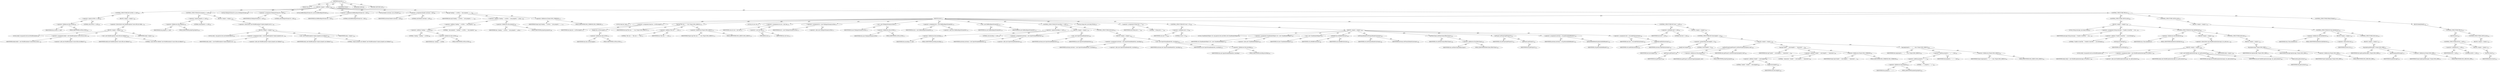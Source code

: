 digraph "execute" {  
"111669149700" [label = <(METHOD,execute)<SUB>157</SUB>> ]
"115964116995" [label = <(PARAM,this)<SUB>157</SUB>> ]
"25769803780" [label = <(BLOCK,&lt;empty&gt;,&lt;empty&gt;)<SUB>158</SUB>> ]
"47244640256" [label = <(CONTROL_STRUCTURE,IF,if (srcFile == null))<SUB>160</SUB>> ]
"30064771080" [label = <(&lt;operator&gt;.equals,srcFile == null)<SUB>160</SUB>> ]
"30064771081" [label = <(&lt;operator&gt;.fieldAccess,this.srcFile)<SUB>160</SUB>> ]
"68719476753" [label = <(IDENTIFIER,this,srcFile == null)> ]
"55834574852" [label = <(FIELD_IDENTIFIER,srcFile,srcFile)<SUB>160</SUB>> ]
"90194313216" [label = <(LITERAL,null,srcFile == null)<SUB>160</SUB>> ]
"25769803781" [label = <(BLOCK,&lt;empty&gt;,&lt;empty&gt;)<SUB>160</SUB>> ]
"30064771082" [label = <(&lt;operator&gt;.throw,throw new BuildException(&quot;source file not defin...)<SUB>161</SUB>> ]
"25769803782" [label = <(BLOCK,&lt;empty&gt;,&lt;empty&gt;)<SUB>161</SUB>> ]
"94489280512" [label = <(LOCAL,$obj0: org.apache.tools.ant.BuildException)<SUB>161</SUB>> ]
"30064771083" [label = <(&lt;operator&gt;.assignment,$obj0 = new BuildException(&quot;source file not def...)<SUB>161</SUB>> ]
"68719476754" [label = <(IDENTIFIER,$obj0,$obj0 = new BuildException(&quot;source file not def...)<SUB>161</SUB>> ]
"30064771084" [label = <(&lt;operator&gt;.alloc,new BuildException(&quot;source file not defined&quot;))<SUB>161</SUB>> ]
"30064771085" [label = <(&lt;init&gt;,new BuildException(&quot;source file not defined&quot;))<SUB>161</SUB>> ]
"68719476755" [label = <(IDENTIFIER,$obj0,new BuildException(&quot;source file not defined&quot;))<SUB>161</SUB>> ]
"90194313217" [label = <(LITERAL,&quot;source file not defined&quot;,new BuildException(&quot;source file not defined&quot;))<SUB>161</SUB>> ]
"68719476756" [label = <(IDENTIFIER,$obj0,&lt;empty&gt;)<SUB>161</SUB>> ]
"47244640257" [label = <(CONTROL_STRUCTURE,IF,if (property == null))<SUB>163</SUB>> ]
"30064771086" [label = <(&lt;operator&gt;.equals,property == null)<SUB>163</SUB>> ]
"30064771087" [label = <(&lt;operator&gt;.fieldAccess,this.property)<SUB>163</SUB>> ]
"68719476757" [label = <(IDENTIFIER,this,property == null)> ]
"55834574853" [label = <(FIELD_IDENTIFIER,property,property)<SUB>163</SUB>> ]
"90194313218" [label = <(LITERAL,null,property == null)<SUB>163</SUB>> ]
"25769803783" [label = <(BLOCK,&lt;empty&gt;,&lt;empty&gt;)<SUB>163</SUB>> ]
"30064771088" [label = <(&lt;operator&gt;.throw,throw new BuildException(&quot;output property not d...)<SUB>164</SUB>> ]
"25769803784" [label = <(BLOCK,&lt;empty&gt;,&lt;empty&gt;)<SUB>164</SUB>> ]
"94489280513" [label = <(LOCAL,$obj1: org.apache.tools.ant.BuildException)<SUB>164</SUB>> ]
"30064771089" [label = <(&lt;operator&gt;.assignment,$obj1 = new BuildException(&quot;output property not...)<SUB>164</SUB>> ]
"68719476758" [label = <(IDENTIFIER,$obj1,$obj1 = new BuildException(&quot;output property not...)<SUB>164</SUB>> ]
"30064771090" [label = <(&lt;operator&gt;.alloc,new BuildException(&quot;output property not defined&quot;))<SUB>164</SUB>> ]
"30064771091" [label = <(&lt;init&gt;,new BuildException(&quot;output property not defined&quot;))<SUB>164</SUB>> ]
"68719476759" [label = <(IDENTIFIER,$obj1,new BuildException(&quot;output property not defined&quot;))<SUB>164</SUB>> ]
"90194313219" [label = <(LITERAL,&quot;output property not defined&quot;,new BuildException(&quot;output property not defined&quot;))<SUB>164</SUB>> ]
"68719476760" [label = <(IDENTIFIER,$obj1,&lt;empty&gt;)<SUB>164</SUB>> ]
"94489280514" [label = <(LOCAL,FileInputStream fis: java.io.FileInputStream)<SUB>166</SUB>> ]
"30064771092" [label = <(&lt;operator&gt;.assignment,FileInputStream fis = null)<SUB>166</SUB>> ]
"68719476761" [label = <(IDENTIFIER,fis,FileInputStream fis = null)<SUB>166</SUB>> ]
"90194313220" [label = <(LITERAL,null,FileInputStream fis = null)<SUB>166</SUB>> ]
"94489280515" [label = <(LOCAL,BufferedInputStream bis: java.io.BufferedInputStream)<SUB>167</SUB>> ]
"30064771093" [label = <(&lt;operator&gt;.assignment,BufferedInputStream bis = null)<SUB>167</SUB>> ]
"68719476762" [label = <(IDENTIFIER,bis,BufferedInputStream bis = null)<SUB>167</SUB>> ]
"90194313221" [label = <(LITERAL,null,BufferedInputStream bis = null)<SUB>167</SUB>> ]
"94489280516" [label = <(LOCAL,Reader instream: java.io.Reader)<SUB>168</SUB>> ]
"30064771094" [label = <(&lt;operator&gt;.assignment,Reader instream = null)<SUB>168</SUB>> ]
"68719476763" [label = <(IDENTIFIER,instream,Reader instream = null)<SUB>168</SUB>> ]
"90194313222" [label = <(LITERAL,null,Reader instream = null)<SUB>168</SUB>> ]
"30064771095" [label = <(log,log(&quot;loading &quot; + srcFile + &quot; into property &quot; + ...)<SUB>169</SUB>> ]
"68719476739" [label = <(IDENTIFIER,this,log(&quot;loading &quot; + srcFile + &quot; into property &quot; + ...)<SUB>169</SUB>> ]
"30064771096" [label = <(&lt;operator&gt;.addition,&quot;loading &quot; + srcFile + &quot; into property &quot; + prop...)<SUB>169</SUB>> ]
"30064771097" [label = <(&lt;operator&gt;.addition,&quot;loading &quot; + srcFile + &quot; into property &quot;)<SUB>169</SUB>> ]
"30064771098" [label = <(&lt;operator&gt;.addition,&quot;loading &quot; + srcFile)<SUB>169</SUB>> ]
"90194313223" [label = <(LITERAL,&quot;loading &quot;,&quot;loading &quot; + srcFile)<SUB>169</SUB>> ]
"30064771099" [label = <(&lt;operator&gt;.fieldAccess,this.srcFile)<SUB>169</SUB>> ]
"68719476764" [label = <(IDENTIFIER,this,&quot;loading &quot; + srcFile)> ]
"55834574854" [label = <(FIELD_IDENTIFIER,srcFile,srcFile)<SUB>169</SUB>> ]
"90194313224" [label = <(LITERAL,&quot; into property &quot;,&quot;loading &quot; + srcFile + &quot; into property &quot;)<SUB>169</SUB>> ]
"30064771100" [label = <(&lt;operator&gt;.fieldAccess,this.property)<SUB>169</SUB>> ]
"68719476765" [label = <(IDENTIFIER,this,&quot;loading &quot; + srcFile + &quot; into property &quot; + prop...)> ]
"55834574855" [label = <(FIELD_IDENTIFIER,property,property)<SUB>169</SUB>> ]
"30064771101" [label = <(&lt;operator&gt;.fieldAccess,Project.MSG_VERBOSE)<SUB>170</SUB>> ]
"68719476766" [label = <(IDENTIFIER,Project,log(&quot;loading &quot; + srcFile + &quot; into property &quot; + ...)<SUB>170</SUB>> ]
"55834574856" [label = <(FIELD_IDENTIFIER,MSG_VERBOSE,MSG_VERBOSE)<SUB>170</SUB>> ]
"47244640258" [label = <(CONTROL_STRUCTURE,TRY,try)<SUB>171</SUB>> ]
"25769803785" [label = <(BLOCK,try,try)<SUB>171</SUB>> ]
"94489280517" [label = <(LOCAL,long len: long)<SUB>172</SUB>> ]
"30064771102" [label = <(&lt;operator&gt;.assignment,long len = srcFile.length())<SUB>172</SUB>> ]
"68719476767" [label = <(IDENTIFIER,len,long len = srcFile.length())<SUB>172</SUB>> ]
"30064771103" [label = <(length,this.srcFile.length())<SUB>172</SUB>> ]
"30064771104" [label = <(&lt;operator&gt;.fieldAccess,this.srcFile)<SUB>172</SUB>> ]
"68719476768" [label = <(IDENTIFIER,this,this.srcFile.length())> ]
"55834574857" [label = <(FIELD_IDENTIFIER,srcFile,srcFile)<SUB>172</SUB>> ]
"30064771105" [label = <(log,log(&quot;file size = &quot; + len, Project.MSG_DEBUG))<SUB>173</SUB>> ]
"68719476740" [label = <(IDENTIFIER,this,log(&quot;file size = &quot; + len, Project.MSG_DEBUG))<SUB>173</SUB>> ]
"30064771106" [label = <(&lt;operator&gt;.addition,&quot;file size = &quot; + len)<SUB>173</SUB>> ]
"90194313225" [label = <(LITERAL,&quot;file size = &quot;,&quot;file size = &quot; + len)<SUB>173</SUB>> ]
"68719476769" [label = <(IDENTIFIER,len,&quot;file size = &quot; + len)<SUB>173</SUB>> ]
"30064771107" [label = <(&lt;operator&gt;.fieldAccess,Project.MSG_DEBUG)<SUB>173</SUB>> ]
"68719476770" [label = <(IDENTIFIER,Project,log(&quot;file size = &quot; + len, Project.MSG_DEBUG))<SUB>173</SUB>> ]
"55834574858" [label = <(FIELD_IDENTIFIER,MSG_DEBUG,MSG_DEBUG)<SUB>173</SUB>> ]
"94489280518" [label = <(LOCAL,int size: int)<SUB>175</SUB>> ]
"30064771108" [label = <(&lt;operator&gt;.assignment,int size = (int) len)<SUB>175</SUB>> ]
"68719476771" [label = <(IDENTIFIER,size,int size = (int) len)<SUB>175</SUB>> ]
"30064771109" [label = <(&lt;operator&gt;.cast,(int) len)<SUB>175</SUB>> ]
"180388626432" [label = <(TYPE_REF,int,int)<SUB>175</SUB>> ]
"68719476772" [label = <(IDENTIFIER,len,(int) len)<SUB>175</SUB>> ]
"30064771110" [label = <(&lt;operator&gt;.assignment,fis = new FileInputStream(srcFile))<SUB>177</SUB>> ]
"68719476773" [label = <(IDENTIFIER,fis,fis = new FileInputStream(srcFile))<SUB>177</SUB>> ]
"30064771111" [label = <(&lt;operator&gt;.alloc,new FileInputStream(srcFile))<SUB>177</SUB>> ]
"30064771112" [label = <(&lt;init&gt;,new FileInputStream(srcFile))<SUB>177</SUB>> ]
"68719476774" [label = <(IDENTIFIER,fis,new FileInputStream(srcFile))<SUB>177</SUB>> ]
"30064771113" [label = <(&lt;operator&gt;.fieldAccess,this.srcFile)<SUB>177</SUB>> ]
"68719476775" [label = <(IDENTIFIER,this,new FileInputStream(srcFile))> ]
"55834574859" [label = <(FIELD_IDENTIFIER,srcFile,srcFile)<SUB>177</SUB>> ]
"30064771114" [label = <(&lt;operator&gt;.assignment,bis = new BufferedInputStream(fis))<SUB>178</SUB>> ]
"68719476776" [label = <(IDENTIFIER,bis,bis = new BufferedInputStream(fis))<SUB>178</SUB>> ]
"30064771115" [label = <(&lt;operator&gt;.alloc,new BufferedInputStream(fis))<SUB>178</SUB>> ]
"30064771116" [label = <(&lt;init&gt;,new BufferedInputStream(fis))<SUB>178</SUB>> ]
"68719476777" [label = <(IDENTIFIER,bis,new BufferedInputStream(fis))<SUB>178</SUB>> ]
"68719476778" [label = <(IDENTIFIER,fis,new BufferedInputStream(fis))<SUB>178</SUB>> ]
"47244640259" [label = <(CONTROL_STRUCTURE,IF,if (encoding == null))<SUB>179</SUB>> ]
"30064771117" [label = <(&lt;operator&gt;.equals,encoding == null)<SUB>179</SUB>> ]
"30064771118" [label = <(&lt;operator&gt;.fieldAccess,this.encoding)<SUB>179</SUB>> ]
"68719476779" [label = <(IDENTIFIER,this,encoding == null)> ]
"55834574860" [label = <(FIELD_IDENTIFIER,encoding,encoding)<SUB>179</SUB>> ]
"90194313226" [label = <(LITERAL,null,encoding == null)<SUB>179</SUB>> ]
"25769803786" [label = <(BLOCK,&lt;empty&gt;,&lt;empty&gt;)<SUB>179</SUB>> ]
"30064771119" [label = <(&lt;operator&gt;.assignment,instream = new InputStreamReader(bis))<SUB>180</SUB>> ]
"68719476780" [label = <(IDENTIFIER,instream,instream = new InputStreamReader(bis))<SUB>180</SUB>> ]
"30064771120" [label = <(&lt;operator&gt;.alloc,new InputStreamReader(bis))<SUB>180</SUB>> ]
"30064771121" [label = <(&lt;init&gt;,new InputStreamReader(bis))<SUB>180</SUB>> ]
"68719476781" [label = <(IDENTIFIER,instream,new InputStreamReader(bis))<SUB>180</SUB>> ]
"68719476782" [label = <(IDENTIFIER,bis,new InputStreamReader(bis))<SUB>180</SUB>> ]
"47244640260" [label = <(CONTROL_STRUCTURE,ELSE,else)<SUB>181</SUB>> ]
"25769803787" [label = <(BLOCK,&lt;empty&gt;,&lt;empty&gt;)<SUB>181</SUB>> ]
"30064771122" [label = <(&lt;operator&gt;.assignment,instream = new InputStreamReader(bis, encoding))<SUB>182</SUB>> ]
"68719476783" [label = <(IDENTIFIER,instream,instream = new InputStreamReader(bis, encoding))<SUB>182</SUB>> ]
"30064771123" [label = <(&lt;operator&gt;.alloc,new InputStreamReader(bis, encoding))<SUB>182</SUB>> ]
"30064771124" [label = <(&lt;init&gt;,new InputStreamReader(bis, encoding))<SUB>182</SUB>> ]
"68719476784" [label = <(IDENTIFIER,instream,new InputStreamReader(bis, encoding))<SUB>182</SUB>> ]
"68719476785" [label = <(IDENTIFIER,bis,new InputStreamReader(bis, encoding))<SUB>182</SUB>> ]
"30064771125" [label = <(&lt;operator&gt;.fieldAccess,this.encoding)<SUB>182</SUB>> ]
"68719476786" [label = <(IDENTIFIER,this,new InputStreamReader(bis, encoding))> ]
"55834574861" [label = <(FIELD_IDENTIFIER,encoding,encoding)<SUB>182</SUB>> ]
"94489280519" [label = <(LOCAL,String text: java.lang.String)<SUB>185</SUB>> ]
"30064771126" [label = <(&lt;operator&gt;.assignment,String text = &quot;&quot;)<SUB>185</SUB>> ]
"68719476787" [label = <(IDENTIFIER,text,String text = &quot;&quot;)<SUB>185</SUB>> ]
"90194313227" [label = <(LITERAL,&quot;&quot;,String text = &quot;&quot;)<SUB>185</SUB>> ]
"47244640261" [label = <(CONTROL_STRUCTURE,IF,if (size != 0))<SUB>186</SUB>> ]
"30064771127" [label = <(&lt;operator&gt;.notEquals,size != 0)<SUB>186</SUB>> ]
"68719476788" [label = <(IDENTIFIER,size,size != 0)<SUB>186</SUB>> ]
"90194313228" [label = <(LITERAL,0,size != 0)<SUB>186</SUB>> ]
"25769803788" [label = <(BLOCK,&lt;empty&gt;,&lt;empty&gt;)<SUB>186</SUB>> ]
"94489280520" [label = <(LOCAL,ChainReaderHelper crh: org.apache.tools.ant.filters.util.ChainReaderHelper)<SUB>187</SUB>> ]
"30064771128" [label = <(&lt;operator&gt;.assignment,ChainReaderHelper crh = new ChainReaderHelper())<SUB>187</SUB>> ]
"68719476789" [label = <(IDENTIFIER,crh,ChainReaderHelper crh = new ChainReaderHelper())<SUB>187</SUB>> ]
"30064771129" [label = <(&lt;operator&gt;.alloc,new ChainReaderHelper())<SUB>187</SUB>> ]
"30064771130" [label = <(&lt;init&gt;,new ChainReaderHelper())<SUB>187</SUB>> ]
"68719476790" [label = <(IDENTIFIER,crh,new ChainReaderHelper())<SUB>187</SUB>> ]
"30064771131" [label = <(setBufferSize,setBufferSize(size))<SUB>188</SUB>> ]
"68719476791" [label = <(IDENTIFIER,crh,setBufferSize(size))<SUB>188</SUB>> ]
"68719476792" [label = <(IDENTIFIER,size,setBufferSize(size))<SUB>188</SUB>> ]
"30064771132" [label = <(setPrimaryReader,setPrimaryReader(instream))<SUB>189</SUB>> ]
"68719476793" [label = <(IDENTIFIER,crh,setPrimaryReader(instream))<SUB>189</SUB>> ]
"68719476794" [label = <(IDENTIFIER,instream,setPrimaryReader(instream))<SUB>189</SUB>> ]
"30064771133" [label = <(setFilterChains,setFilterChains(filterChains))<SUB>190</SUB>> ]
"68719476795" [label = <(IDENTIFIER,crh,setFilterChains(filterChains))<SUB>190</SUB>> ]
"30064771134" [label = <(&lt;operator&gt;.fieldAccess,this.filterChains)<SUB>190</SUB>> ]
"68719476796" [label = <(IDENTIFIER,this,setFilterChains(filterChains))> ]
"55834574862" [label = <(FIELD_IDENTIFIER,filterChains,filterChains)<SUB>190</SUB>> ]
"30064771135" [label = <(setProject,setProject(getProject()))<SUB>191</SUB>> ]
"68719476797" [label = <(IDENTIFIER,crh,setProject(getProject()))<SUB>191</SUB>> ]
"30064771136" [label = <(getProject,getProject())<SUB>191</SUB>> ]
"68719476741" [label = <(IDENTIFIER,this,getProject())<SUB>191</SUB>> ]
"30064771137" [label = <(&lt;operator&gt;.assignment,instream = crh.getAssembledReader())<SUB>192</SUB>> ]
"68719476798" [label = <(IDENTIFIER,instream,instream = crh.getAssembledReader())<SUB>192</SUB>> ]
"30064771138" [label = <(getAssembledReader,getAssembledReader())<SUB>192</SUB>> ]
"68719476799" [label = <(IDENTIFIER,crh,getAssembledReader())<SUB>192</SUB>> ]
"30064771139" [label = <(&lt;operator&gt;.assignment,text = crh.readFully(instream))<SUB>194</SUB>> ]
"68719476800" [label = <(IDENTIFIER,text,text = crh.readFully(instream))<SUB>194</SUB>> ]
"30064771140" [label = <(readFully,readFully(instream))<SUB>194</SUB>> ]
"68719476801" [label = <(IDENTIFIER,crh,readFully(instream))<SUB>194</SUB>> ]
"68719476802" [label = <(IDENTIFIER,instream,readFully(instream))<SUB>194</SUB>> ]
"47244640262" [label = <(CONTROL_STRUCTURE,IF,if (text != null))<SUB>197</SUB>> ]
"30064771141" [label = <(&lt;operator&gt;.notEquals,text != null)<SUB>197</SUB>> ]
"68719476803" [label = <(IDENTIFIER,text,text != null)<SUB>197</SUB>> ]
"90194313229" [label = <(LITERAL,null,text != null)<SUB>197</SUB>> ]
"25769803789" [label = <(BLOCK,&lt;empty&gt;,&lt;empty&gt;)<SUB>197</SUB>> ]
"47244640263" [label = <(CONTROL_STRUCTURE,IF,if (text.length() &gt; 0))<SUB>198</SUB>> ]
"30064771142" [label = <(&lt;operator&gt;.greaterThan,text.length() &gt; 0)<SUB>198</SUB>> ]
"30064771143" [label = <(length,text.length())<SUB>198</SUB>> ]
"68719476804" [label = <(IDENTIFIER,text,text.length())<SUB>198</SUB>> ]
"90194313230" [label = <(LITERAL,0,text.length() &gt; 0)<SUB>198</SUB>> ]
"25769803790" [label = <(BLOCK,&lt;empty&gt;,&lt;empty&gt;)<SUB>198</SUB>> ]
"30064771144" [label = <(setNewProperty,getProject().setNewProperty(property, text))<SUB>199</SUB>> ]
"30064771145" [label = <(getProject,getProject())<SUB>199</SUB>> ]
"68719476742" [label = <(IDENTIFIER,this,getProject())<SUB>199</SUB>> ]
"30064771146" [label = <(&lt;operator&gt;.fieldAccess,this.property)<SUB>199</SUB>> ]
"68719476805" [label = <(IDENTIFIER,this,getProject().setNewProperty(property, text))> ]
"55834574863" [label = <(FIELD_IDENTIFIER,property,property)<SUB>199</SUB>> ]
"68719476806" [label = <(IDENTIFIER,text,getProject().setNewProperty(property, text))<SUB>199</SUB>> ]
"30064771147" [label = <(log,log(&quot;loaded &quot; + text.length() + &quot; characters&quot;, ...)<SUB>200</SUB>> ]
"68719476743" [label = <(IDENTIFIER,this,log(&quot;loaded &quot; + text.length() + &quot; characters&quot;, ...)<SUB>200</SUB>> ]
"30064771148" [label = <(&lt;operator&gt;.addition,&quot;loaded &quot; + text.length() + &quot; characters&quot;)<SUB>200</SUB>> ]
"30064771149" [label = <(&lt;operator&gt;.addition,&quot;loaded &quot; + text.length())<SUB>200</SUB>> ]
"90194313231" [label = <(LITERAL,&quot;loaded &quot;,&quot;loaded &quot; + text.length())<SUB>200</SUB>> ]
"30064771150" [label = <(length,text.length())<SUB>200</SUB>> ]
"68719476807" [label = <(IDENTIFIER,text,text.length())<SUB>200</SUB>> ]
"90194313232" [label = <(LITERAL,&quot; characters&quot;,&quot;loaded &quot; + text.length() + &quot; characters&quot;)<SUB>200</SUB>> ]
"30064771151" [label = <(&lt;operator&gt;.fieldAccess,Project.MSG_VERBOSE)<SUB>201</SUB>> ]
"68719476808" [label = <(IDENTIFIER,Project,log(&quot;loaded &quot; + text.length() + &quot; characters&quot;, ...)<SUB>201</SUB>> ]
"55834574864" [label = <(FIELD_IDENTIFIER,MSG_VERBOSE,MSG_VERBOSE)<SUB>201</SUB>> ]
"30064771152" [label = <(log,log(property + &quot; := &quot; + text, Project.MSG_DEBUG))<SUB>202</SUB>> ]
"68719476744" [label = <(IDENTIFIER,this,log(property + &quot; := &quot; + text, Project.MSG_DEBUG))<SUB>202</SUB>> ]
"30064771153" [label = <(&lt;operator&gt;.addition,property + &quot; := &quot; + text)<SUB>202</SUB>> ]
"30064771154" [label = <(&lt;operator&gt;.addition,property + &quot; := &quot;)<SUB>202</SUB>> ]
"30064771155" [label = <(&lt;operator&gt;.fieldAccess,this.property)<SUB>202</SUB>> ]
"68719476809" [label = <(IDENTIFIER,this,property + &quot; := &quot;)> ]
"55834574865" [label = <(FIELD_IDENTIFIER,property,property)<SUB>202</SUB>> ]
"90194313233" [label = <(LITERAL,&quot; := &quot;,property + &quot; := &quot;)<SUB>202</SUB>> ]
"68719476810" [label = <(IDENTIFIER,text,property + &quot; := &quot; + text)<SUB>202</SUB>> ]
"30064771156" [label = <(&lt;operator&gt;.fieldAccess,Project.MSG_DEBUG)<SUB>202</SUB>> ]
"68719476811" [label = <(IDENTIFIER,Project,log(property + &quot; := &quot; + text, Project.MSG_DEBUG))<SUB>202</SUB>> ]
"55834574866" [label = <(FIELD_IDENTIFIER,MSG_DEBUG,MSG_DEBUG)<SUB>202</SUB>> ]
"47244640264" [label = <(CONTROL_STRUCTURE,CATCH,catch)<SUB>206</SUB>> ]
"25769803791" [label = <(BLOCK,&lt;empty&gt;,&lt;empty&gt;)<SUB>206</SUB>> ]
"94489280521" [label = <(LOCAL,String message: java.lang.String)<SUB>207</SUB>> ]
"30064771157" [label = <(&lt;operator&gt;.assignment,String message = &quot;Unable to load file: &quot; + ioe....)<SUB>207</SUB>> ]
"68719476812" [label = <(IDENTIFIER,message,String message = &quot;Unable to load file: &quot; + ioe....)<SUB>207</SUB>> ]
"30064771158" [label = <(&lt;operator&gt;.addition,&quot;Unable to load file: &quot; + ioe.toString())<SUB>207</SUB>> ]
"90194313234" [label = <(LITERAL,&quot;Unable to load file: &quot;,&quot;Unable to load file: &quot; + ioe.toString())<SUB>207</SUB>> ]
"30064771159" [label = <(toString,ioe.toString())<SUB>207</SUB>> ]
"68719476813" [label = <(IDENTIFIER,ioe,ioe.toString())<SUB>207</SUB>> ]
"47244640265" [label = <(CONTROL_STRUCTURE,IF,if (this.failOnError))<SUB>208</SUB>> ]
"30064771160" [label = <(&lt;operator&gt;.fieldAccess,this.failOnError)<SUB>208</SUB>> ]
"68719476814" [label = <(IDENTIFIER,this,if (this.failOnError))> ]
"55834574867" [label = <(FIELD_IDENTIFIER,failOnError,failOnError)<SUB>208</SUB>> ]
"25769803792" [label = <(BLOCK,&lt;empty&gt;,&lt;empty&gt;)<SUB>208</SUB>> ]
"30064771161" [label = <(&lt;operator&gt;.throw,throw new BuildException(message, ioe, getLocat...)<SUB>209</SUB>> ]
"25769803793" [label = <(BLOCK,&lt;empty&gt;,&lt;empty&gt;)<SUB>209</SUB>> ]
"94489280522" [label = <(LOCAL,$obj2: org.apache.tools.ant.BuildException)<SUB>209</SUB>> ]
"30064771162" [label = <(&lt;operator&gt;.assignment,$obj2 = new BuildException(message, ioe, getLoc...)<SUB>209</SUB>> ]
"68719476815" [label = <(IDENTIFIER,$obj2,$obj2 = new BuildException(message, ioe, getLoc...)<SUB>209</SUB>> ]
"30064771163" [label = <(&lt;operator&gt;.alloc,new BuildException(message, ioe, getLocation()))<SUB>209</SUB>> ]
"30064771164" [label = <(&lt;init&gt;,new BuildException(message, ioe, getLocation()))<SUB>209</SUB>> ]
"68719476816" [label = <(IDENTIFIER,$obj2,new BuildException(message, ioe, getLocation()))<SUB>209</SUB>> ]
"68719476817" [label = <(IDENTIFIER,message,new BuildException(message, ioe, getLocation()))<SUB>209</SUB>> ]
"68719476818" [label = <(IDENTIFIER,ioe,new BuildException(message, ioe, getLocation()))<SUB>209</SUB>> ]
"30064771165" [label = <(getLocation,getLocation())<SUB>209</SUB>> ]
"68719476745" [label = <(IDENTIFIER,this,getLocation())<SUB>209</SUB>> ]
"68719476819" [label = <(IDENTIFIER,$obj2,&lt;empty&gt;)<SUB>209</SUB>> ]
"47244640266" [label = <(CONTROL_STRUCTURE,ELSE,else)<SUB>210</SUB>> ]
"25769803794" [label = <(BLOCK,&lt;empty&gt;,&lt;empty&gt;)<SUB>210</SUB>> ]
"30064771166" [label = <(log,log(message, Project.MSG_ERR))<SUB>211</SUB>> ]
"68719476746" [label = <(IDENTIFIER,this,log(message, Project.MSG_ERR))<SUB>211</SUB>> ]
"68719476820" [label = <(IDENTIFIER,message,log(message, Project.MSG_ERR))<SUB>211</SUB>> ]
"30064771167" [label = <(&lt;operator&gt;.fieldAccess,Project.MSG_ERR)<SUB>211</SUB>> ]
"68719476821" [label = <(IDENTIFIER,Project,log(message, Project.MSG_ERR))<SUB>211</SUB>> ]
"55834574868" [label = <(FIELD_IDENTIFIER,MSG_ERR,MSG_ERR)<SUB>211</SUB>> ]
"47244640267" [label = <(CONTROL_STRUCTURE,CATCH,catch)<SUB>213</SUB>> ]
"25769803795" [label = <(BLOCK,&lt;empty&gt;,&lt;empty&gt;)<SUB>213</SUB>> ]
"47244640268" [label = <(CONTROL_STRUCTURE,IF,if (this.failOnError))<SUB>214</SUB>> ]
"30064771168" [label = <(&lt;operator&gt;.fieldAccess,this.failOnError)<SUB>214</SUB>> ]
"68719476822" [label = <(IDENTIFIER,this,if (this.failOnError))> ]
"55834574869" [label = <(FIELD_IDENTIFIER,failOnError,failOnError)<SUB>214</SUB>> ]
"25769803796" [label = <(BLOCK,&lt;empty&gt;,&lt;empty&gt;)<SUB>214</SUB>> ]
"30064771169" [label = <(&lt;operator&gt;.throw,throw be;)<SUB>215</SUB>> ]
"68719476823" [label = <(IDENTIFIER,be,throw be;)<SUB>215</SUB>> ]
"47244640269" [label = <(CONTROL_STRUCTURE,ELSE,else)<SUB>216</SUB>> ]
"25769803797" [label = <(BLOCK,&lt;empty&gt;,&lt;empty&gt;)<SUB>216</SUB>> ]
"30064771170" [label = <(log,log(be.getMessage(), Project.MSG_ERR))<SUB>217</SUB>> ]
"68719476747" [label = <(IDENTIFIER,this,log(be.getMessage(), Project.MSG_ERR))<SUB>217</SUB>> ]
"30064771171" [label = <(getMessage,getMessage())<SUB>217</SUB>> ]
"68719476824" [label = <(IDENTIFIER,be,getMessage())<SUB>217</SUB>> ]
"30064771172" [label = <(&lt;operator&gt;.fieldAccess,Project.MSG_ERR)<SUB>217</SUB>> ]
"68719476825" [label = <(IDENTIFIER,Project,log(be.getMessage(), Project.MSG_ERR))<SUB>217</SUB>> ]
"55834574870" [label = <(FIELD_IDENTIFIER,MSG_ERR,MSG_ERR)<SUB>217</SUB>> ]
"47244640270" [label = <(CONTROL_STRUCTURE,FINALLY,finally)<SUB>219</SUB>> ]
"25769803798" [label = <(BLOCK,finally,finally)<SUB>219</SUB>> ]
"47244640271" [label = <(CONTROL_STRUCTURE,TRY,try)<SUB>220</SUB>> ]
"25769803799" [label = <(BLOCK,try,try)<SUB>220</SUB>> ]
"47244640272" [label = <(CONTROL_STRUCTURE,IF,if (fis != null))<SUB>221</SUB>> ]
"30064771173" [label = <(&lt;operator&gt;.notEquals,fis != null)<SUB>221</SUB>> ]
"68719476826" [label = <(IDENTIFIER,fis,fis != null)<SUB>221</SUB>> ]
"90194313235" [label = <(LITERAL,null,fis != null)<SUB>221</SUB>> ]
"25769803800" [label = <(BLOCK,&lt;empty&gt;,&lt;empty&gt;)<SUB>221</SUB>> ]
"30064771174" [label = <(close,fis.close())<SUB>222</SUB>> ]
"68719476827" [label = <(IDENTIFIER,fis,fis.close())<SUB>222</SUB>> ]
"47244640273" [label = <(CONTROL_STRUCTURE,CATCH,catch)<SUB>224</SUB>> ]
"25769803801" [label = <(BLOCK,&lt;empty&gt;,&lt;empty&gt;)<SUB>224</SUB>> ]
"133143986189" [label = <(MODIFIER,PUBLIC)> ]
"133143986190" [label = <(MODIFIER,VIRTUAL)> ]
"128849018884" [label = <(METHOD_RETURN,void)<SUB>157</SUB>> ]
  "111669149700" -> "115964116995"  [ label = "AST: "] 
  "111669149700" -> "25769803780"  [ label = "AST: "] 
  "111669149700" -> "133143986189"  [ label = "AST: "] 
  "111669149700" -> "133143986190"  [ label = "AST: "] 
  "111669149700" -> "128849018884"  [ label = "AST: "] 
  "25769803780" -> "47244640256"  [ label = "AST: "] 
  "25769803780" -> "47244640257"  [ label = "AST: "] 
  "25769803780" -> "94489280514"  [ label = "AST: "] 
  "25769803780" -> "30064771092"  [ label = "AST: "] 
  "25769803780" -> "94489280515"  [ label = "AST: "] 
  "25769803780" -> "30064771093"  [ label = "AST: "] 
  "25769803780" -> "94489280516"  [ label = "AST: "] 
  "25769803780" -> "30064771094"  [ label = "AST: "] 
  "25769803780" -> "30064771095"  [ label = "AST: "] 
  "25769803780" -> "47244640258"  [ label = "AST: "] 
  "47244640256" -> "30064771080"  [ label = "AST: "] 
  "47244640256" -> "25769803781"  [ label = "AST: "] 
  "30064771080" -> "30064771081"  [ label = "AST: "] 
  "30064771080" -> "90194313216"  [ label = "AST: "] 
  "30064771081" -> "68719476753"  [ label = "AST: "] 
  "30064771081" -> "55834574852"  [ label = "AST: "] 
  "25769803781" -> "30064771082"  [ label = "AST: "] 
  "30064771082" -> "25769803782"  [ label = "AST: "] 
  "25769803782" -> "94489280512"  [ label = "AST: "] 
  "25769803782" -> "30064771083"  [ label = "AST: "] 
  "25769803782" -> "30064771085"  [ label = "AST: "] 
  "25769803782" -> "68719476756"  [ label = "AST: "] 
  "30064771083" -> "68719476754"  [ label = "AST: "] 
  "30064771083" -> "30064771084"  [ label = "AST: "] 
  "30064771085" -> "68719476755"  [ label = "AST: "] 
  "30064771085" -> "90194313217"  [ label = "AST: "] 
  "47244640257" -> "30064771086"  [ label = "AST: "] 
  "47244640257" -> "25769803783"  [ label = "AST: "] 
  "30064771086" -> "30064771087"  [ label = "AST: "] 
  "30064771086" -> "90194313218"  [ label = "AST: "] 
  "30064771087" -> "68719476757"  [ label = "AST: "] 
  "30064771087" -> "55834574853"  [ label = "AST: "] 
  "25769803783" -> "30064771088"  [ label = "AST: "] 
  "30064771088" -> "25769803784"  [ label = "AST: "] 
  "25769803784" -> "94489280513"  [ label = "AST: "] 
  "25769803784" -> "30064771089"  [ label = "AST: "] 
  "25769803784" -> "30064771091"  [ label = "AST: "] 
  "25769803784" -> "68719476760"  [ label = "AST: "] 
  "30064771089" -> "68719476758"  [ label = "AST: "] 
  "30064771089" -> "30064771090"  [ label = "AST: "] 
  "30064771091" -> "68719476759"  [ label = "AST: "] 
  "30064771091" -> "90194313219"  [ label = "AST: "] 
  "30064771092" -> "68719476761"  [ label = "AST: "] 
  "30064771092" -> "90194313220"  [ label = "AST: "] 
  "30064771093" -> "68719476762"  [ label = "AST: "] 
  "30064771093" -> "90194313221"  [ label = "AST: "] 
  "30064771094" -> "68719476763"  [ label = "AST: "] 
  "30064771094" -> "90194313222"  [ label = "AST: "] 
  "30064771095" -> "68719476739"  [ label = "AST: "] 
  "30064771095" -> "30064771096"  [ label = "AST: "] 
  "30064771095" -> "30064771101"  [ label = "AST: "] 
  "30064771096" -> "30064771097"  [ label = "AST: "] 
  "30064771096" -> "30064771100"  [ label = "AST: "] 
  "30064771097" -> "30064771098"  [ label = "AST: "] 
  "30064771097" -> "90194313224"  [ label = "AST: "] 
  "30064771098" -> "90194313223"  [ label = "AST: "] 
  "30064771098" -> "30064771099"  [ label = "AST: "] 
  "30064771099" -> "68719476764"  [ label = "AST: "] 
  "30064771099" -> "55834574854"  [ label = "AST: "] 
  "30064771100" -> "68719476765"  [ label = "AST: "] 
  "30064771100" -> "55834574855"  [ label = "AST: "] 
  "30064771101" -> "68719476766"  [ label = "AST: "] 
  "30064771101" -> "55834574856"  [ label = "AST: "] 
  "47244640258" -> "25769803785"  [ label = "AST: "] 
  "47244640258" -> "47244640264"  [ label = "AST: "] 
  "47244640258" -> "47244640267"  [ label = "AST: "] 
  "47244640258" -> "47244640270"  [ label = "AST: "] 
  "25769803785" -> "94489280517"  [ label = "AST: "] 
  "25769803785" -> "30064771102"  [ label = "AST: "] 
  "25769803785" -> "30064771105"  [ label = "AST: "] 
  "25769803785" -> "94489280518"  [ label = "AST: "] 
  "25769803785" -> "30064771108"  [ label = "AST: "] 
  "25769803785" -> "30064771110"  [ label = "AST: "] 
  "25769803785" -> "30064771112"  [ label = "AST: "] 
  "25769803785" -> "30064771114"  [ label = "AST: "] 
  "25769803785" -> "30064771116"  [ label = "AST: "] 
  "25769803785" -> "47244640259"  [ label = "AST: "] 
  "25769803785" -> "94489280519"  [ label = "AST: "] 
  "25769803785" -> "30064771126"  [ label = "AST: "] 
  "25769803785" -> "47244640261"  [ label = "AST: "] 
  "25769803785" -> "47244640262"  [ label = "AST: "] 
  "30064771102" -> "68719476767"  [ label = "AST: "] 
  "30064771102" -> "30064771103"  [ label = "AST: "] 
  "30064771103" -> "30064771104"  [ label = "AST: "] 
  "30064771104" -> "68719476768"  [ label = "AST: "] 
  "30064771104" -> "55834574857"  [ label = "AST: "] 
  "30064771105" -> "68719476740"  [ label = "AST: "] 
  "30064771105" -> "30064771106"  [ label = "AST: "] 
  "30064771105" -> "30064771107"  [ label = "AST: "] 
  "30064771106" -> "90194313225"  [ label = "AST: "] 
  "30064771106" -> "68719476769"  [ label = "AST: "] 
  "30064771107" -> "68719476770"  [ label = "AST: "] 
  "30064771107" -> "55834574858"  [ label = "AST: "] 
  "30064771108" -> "68719476771"  [ label = "AST: "] 
  "30064771108" -> "30064771109"  [ label = "AST: "] 
  "30064771109" -> "180388626432"  [ label = "AST: "] 
  "30064771109" -> "68719476772"  [ label = "AST: "] 
  "30064771110" -> "68719476773"  [ label = "AST: "] 
  "30064771110" -> "30064771111"  [ label = "AST: "] 
  "30064771112" -> "68719476774"  [ label = "AST: "] 
  "30064771112" -> "30064771113"  [ label = "AST: "] 
  "30064771113" -> "68719476775"  [ label = "AST: "] 
  "30064771113" -> "55834574859"  [ label = "AST: "] 
  "30064771114" -> "68719476776"  [ label = "AST: "] 
  "30064771114" -> "30064771115"  [ label = "AST: "] 
  "30064771116" -> "68719476777"  [ label = "AST: "] 
  "30064771116" -> "68719476778"  [ label = "AST: "] 
  "47244640259" -> "30064771117"  [ label = "AST: "] 
  "47244640259" -> "25769803786"  [ label = "AST: "] 
  "47244640259" -> "47244640260"  [ label = "AST: "] 
  "30064771117" -> "30064771118"  [ label = "AST: "] 
  "30064771117" -> "90194313226"  [ label = "AST: "] 
  "30064771118" -> "68719476779"  [ label = "AST: "] 
  "30064771118" -> "55834574860"  [ label = "AST: "] 
  "25769803786" -> "30064771119"  [ label = "AST: "] 
  "25769803786" -> "30064771121"  [ label = "AST: "] 
  "30064771119" -> "68719476780"  [ label = "AST: "] 
  "30064771119" -> "30064771120"  [ label = "AST: "] 
  "30064771121" -> "68719476781"  [ label = "AST: "] 
  "30064771121" -> "68719476782"  [ label = "AST: "] 
  "47244640260" -> "25769803787"  [ label = "AST: "] 
  "25769803787" -> "30064771122"  [ label = "AST: "] 
  "25769803787" -> "30064771124"  [ label = "AST: "] 
  "30064771122" -> "68719476783"  [ label = "AST: "] 
  "30064771122" -> "30064771123"  [ label = "AST: "] 
  "30064771124" -> "68719476784"  [ label = "AST: "] 
  "30064771124" -> "68719476785"  [ label = "AST: "] 
  "30064771124" -> "30064771125"  [ label = "AST: "] 
  "30064771125" -> "68719476786"  [ label = "AST: "] 
  "30064771125" -> "55834574861"  [ label = "AST: "] 
  "30064771126" -> "68719476787"  [ label = "AST: "] 
  "30064771126" -> "90194313227"  [ label = "AST: "] 
  "47244640261" -> "30064771127"  [ label = "AST: "] 
  "47244640261" -> "25769803788"  [ label = "AST: "] 
  "30064771127" -> "68719476788"  [ label = "AST: "] 
  "30064771127" -> "90194313228"  [ label = "AST: "] 
  "25769803788" -> "94489280520"  [ label = "AST: "] 
  "25769803788" -> "30064771128"  [ label = "AST: "] 
  "25769803788" -> "30064771130"  [ label = "AST: "] 
  "25769803788" -> "30064771131"  [ label = "AST: "] 
  "25769803788" -> "30064771132"  [ label = "AST: "] 
  "25769803788" -> "30064771133"  [ label = "AST: "] 
  "25769803788" -> "30064771135"  [ label = "AST: "] 
  "25769803788" -> "30064771137"  [ label = "AST: "] 
  "25769803788" -> "30064771139"  [ label = "AST: "] 
  "30064771128" -> "68719476789"  [ label = "AST: "] 
  "30064771128" -> "30064771129"  [ label = "AST: "] 
  "30064771130" -> "68719476790"  [ label = "AST: "] 
  "30064771131" -> "68719476791"  [ label = "AST: "] 
  "30064771131" -> "68719476792"  [ label = "AST: "] 
  "30064771132" -> "68719476793"  [ label = "AST: "] 
  "30064771132" -> "68719476794"  [ label = "AST: "] 
  "30064771133" -> "68719476795"  [ label = "AST: "] 
  "30064771133" -> "30064771134"  [ label = "AST: "] 
  "30064771134" -> "68719476796"  [ label = "AST: "] 
  "30064771134" -> "55834574862"  [ label = "AST: "] 
  "30064771135" -> "68719476797"  [ label = "AST: "] 
  "30064771135" -> "30064771136"  [ label = "AST: "] 
  "30064771136" -> "68719476741"  [ label = "AST: "] 
  "30064771137" -> "68719476798"  [ label = "AST: "] 
  "30064771137" -> "30064771138"  [ label = "AST: "] 
  "30064771138" -> "68719476799"  [ label = "AST: "] 
  "30064771139" -> "68719476800"  [ label = "AST: "] 
  "30064771139" -> "30064771140"  [ label = "AST: "] 
  "30064771140" -> "68719476801"  [ label = "AST: "] 
  "30064771140" -> "68719476802"  [ label = "AST: "] 
  "47244640262" -> "30064771141"  [ label = "AST: "] 
  "47244640262" -> "25769803789"  [ label = "AST: "] 
  "30064771141" -> "68719476803"  [ label = "AST: "] 
  "30064771141" -> "90194313229"  [ label = "AST: "] 
  "25769803789" -> "47244640263"  [ label = "AST: "] 
  "47244640263" -> "30064771142"  [ label = "AST: "] 
  "47244640263" -> "25769803790"  [ label = "AST: "] 
  "30064771142" -> "30064771143"  [ label = "AST: "] 
  "30064771142" -> "90194313230"  [ label = "AST: "] 
  "30064771143" -> "68719476804"  [ label = "AST: "] 
  "25769803790" -> "30064771144"  [ label = "AST: "] 
  "25769803790" -> "30064771147"  [ label = "AST: "] 
  "25769803790" -> "30064771152"  [ label = "AST: "] 
  "30064771144" -> "30064771145"  [ label = "AST: "] 
  "30064771144" -> "30064771146"  [ label = "AST: "] 
  "30064771144" -> "68719476806"  [ label = "AST: "] 
  "30064771145" -> "68719476742"  [ label = "AST: "] 
  "30064771146" -> "68719476805"  [ label = "AST: "] 
  "30064771146" -> "55834574863"  [ label = "AST: "] 
  "30064771147" -> "68719476743"  [ label = "AST: "] 
  "30064771147" -> "30064771148"  [ label = "AST: "] 
  "30064771147" -> "30064771151"  [ label = "AST: "] 
  "30064771148" -> "30064771149"  [ label = "AST: "] 
  "30064771148" -> "90194313232"  [ label = "AST: "] 
  "30064771149" -> "90194313231"  [ label = "AST: "] 
  "30064771149" -> "30064771150"  [ label = "AST: "] 
  "30064771150" -> "68719476807"  [ label = "AST: "] 
  "30064771151" -> "68719476808"  [ label = "AST: "] 
  "30064771151" -> "55834574864"  [ label = "AST: "] 
  "30064771152" -> "68719476744"  [ label = "AST: "] 
  "30064771152" -> "30064771153"  [ label = "AST: "] 
  "30064771152" -> "30064771156"  [ label = "AST: "] 
  "30064771153" -> "30064771154"  [ label = "AST: "] 
  "30064771153" -> "68719476810"  [ label = "AST: "] 
  "30064771154" -> "30064771155"  [ label = "AST: "] 
  "30064771154" -> "90194313233"  [ label = "AST: "] 
  "30064771155" -> "68719476809"  [ label = "AST: "] 
  "30064771155" -> "55834574865"  [ label = "AST: "] 
  "30064771156" -> "68719476811"  [ label = "AST: "] 
  "30064771156" -> "55834574866"  [ label = "AST: "] 
  "47244640264" -> "25769803791"  [ label = "AST: "] 
  "25769803791" -> "94489280521"  [ label = "AST: "] 
  "25769803791" -> "30064771157"  [ label = "AST: "] 
  "25769803791" -> "47244640265"  [ label = "AST: "] 
  "30064771157" -> "68719476812"  [ label = "AST: "] 
  "30064771157" -> "30064771158"  [ label = "AST: "] 
  "30064771158" -> "90194313234"  [ label = "AST: "] 
  "30064771158" -> "30064771159"  [ label = "AST: "] 
  "30064771159" -> "68719476813"  [ label = "AST: "] 
  "47244640265" -> "30064771160"  [ label = "AST: "] 
  "47244640265" -> "25769803792"  [ label = "AST: "] 
  "47244640265" -> "47244640266"  [ label = "AST: "] 
  "30064771160" -> "68719476814"  [ label = "AST: "] 
  "30064771160" -> "55834574867"  [ label = "AST: "] 
  "25769803792" -> "30064771161"  [ label = "AST: "] 
  "30064771161" -> "25769803793"  [ label = "AST: "] 
  "25769803793" -> "94489280522"  [ label = "AST: "] 
  "25769803793" -> "30064771162"  [ label = "AST: "] 
  "25769803793" -> "30064771164"  [ label = "AST: "] 
  "25769803793" -> "68719476819"  [ label = "AST: "] 
  "30064771162" -> "68719476815"  [ label = "AST: "] 
  "30064771162" -> "30064771163"  [ label = "AST: "] 
  "30064771164" -> "68719476816"  [ label = "AST: "] 
  "30064771164" -> "68719476817"  [ label = "AST: "] 
  "30064771164" -> "68719476818"  [ label = "AST: "] 
  "30064771164" -> "30064771165"  [ label = "AST: "] 
  "30064771165" -> "68719476745"  [ label = "AST: "] 
  "47244640266" -> "25769803794"  [ label = "AST: "] 
  "25769803794" -> "30064771166"  [ label = "AST: "] 
  "30064771166" -> "68719476746"  [ label = "AST: "] 
  "30064771166" -> "68719476820"  [ label = "AST: "] 
  "30064771166" -> "30064771167"  [ label = "AST: "] 
  "30064771167" -> "68719476821"  [ label = "AST: "] 
  "30064771167" -> "55834574868"  [ label = "AST: "] 
  "47244640267" -> "25769803795"  [ label = "AST: "] 
  "25769803795" -> "47244640268"  [ label = "AST: "] 
  "47244640268" -> "30064771168"  [ label = "AST: "] 
  "47244640268" -> "25769803796"  [ label = "AST: "] 
  "47244640268" -> "47244640269"  [ label = "AST: "] 
  "30064771168" -> "68719476822"  [ label = "AST: "] 
  "30064771168" -> "55834574869"  [ label = "AST: "] 
  "25769803796" -> "30064771169"  [ label = "AST: "] 
  "30064771169" -> "68719476823"  [ label = "AST: "] 
  "47244640269" -> "25769803797"  [ label = "AST: "] 
  "25769803797" -> "30064771170"  [ label = "AST: "] 
  "30064771170" -> "68719476747"  [ label = "AST: "] 
  "30064771170" -> "30064771171"  [ label = "AST: "] 
  "30064771170" -> "30064771172"  [ label = "AST: "] 
  "30064771171" -> "68719476824"  [ label = "AST: "] 
  "30064771172" -> "68719476825"  [ label = "AST: "] 
  "30064771172" -> "55834574870"  [ label = "AST: "] 
  "47244640270" -> "25769803798"  [ label = "AST: "] 
  "25769803798" -> "47244640271"  [ label = "AST: "] 
  "47244640271" -> "25769803799"  [ label = "AST: "] 
  "47244640271" -> "47244640273"  [ label = "AST: "] 
  "25769803799" -> "47244640272"  [ label = "AST: "] 
  "47244640272" -> "30064771173"  [ label = "AST: "] 
  "47244640272" -> "25769803800"  [ label = "AST: "] 
  "30064771173" -> "68719476826"  [ label = "AST: "] 
  "30064771173" -> "90194313235"  [ label = "AST: "] 
  "25769803800" -> "30064771174"  [ label = "AST: "] 
  "30064771174" -> "68719476827"  [ label = "AST: "] 
  "47244640273" -> "25769803801"  [ label = "AST: "] 
  "111669149700" -> "115964116995"  [ label = "DDG: "] 
}

